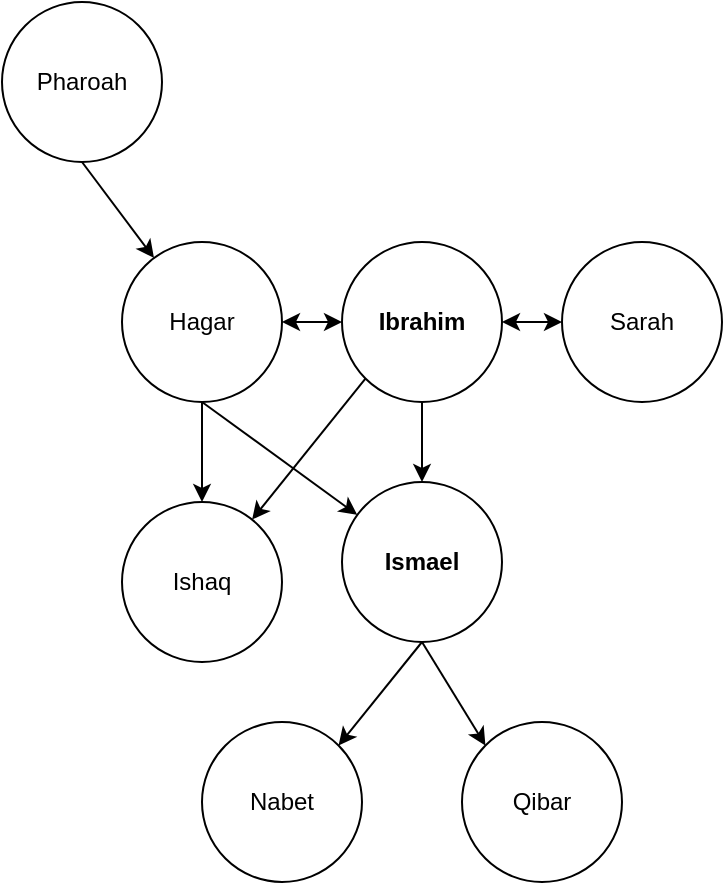 <mxfile version="26.0.10" pages="2">
  <diagram name="Page-1" id="g7xa8HRHBUEZbNemDEFH">
    <mxGraphModel dx="1034" dy="483" grid="1" gridSize="10" guides="1" tooltips="1" connect="1" arrows="1" fold="1" page="1" pageScale="1" pageWidth="1350" pageHeight="1200" math="0" shadow="0">
      <root>
        <mxCell id="0" />
        <mxCell id="1" parent="0" />
        <mxCell id="6ZErsTGYD_DknL4cG1TO-1" value="Pharoah" style="ellipse;whiteSpace=wrap;html=1;aspect=fixed;" vertex="1" parent="1">
          <mxGeometry x="120" y="120" width="80" height="80" as="geometry" />
        </mxCell>
        <mxCell id="6ZErsTGYD_DknL4cG1TO-2" value="Sarah" style="ellipse;whiteSpace=wrap;html=1;aspect=fixed;" vertex="1" parent="1">
          <mxGeometry x="400" y="240" width="80" height="80" as="geometry" />
        </mxCell>
        <mxCell id="6ZErsTGYD_DknL4cG1TO-3" value="&lt;b&gt;Ibrahim&lt;/b&gt;" style="ellipse;whiteSpace=wrap;html=1;aspect=fixed;" vertex="1" parent="1">
          <mxGeometry x="290" y="240" width="80" height="80" as="geometry" />
        </mxCell>
        <mxCell id="6ZErsTGYD_DknL4cG1TO-4" value="&lt;b&gt;Ismael&lt;/b&gt;" style="ellipse;whiteSpace=wrap;html=1;aspect=fixed;" vertex="1" parent="1">
          <mxGeometry x="290" y="360" width="80" height="80" as="geometry" />
        </mxCell>
        <mxCell id="6ZErsTGYD_DknL4cG1TO-5" value="Hagar" style="ellipse;whiteSpace=wrap;html=1;aspect=fixed;" vertex="1" parent="1">
          <mxGeometry x="180" y="240" width="80" height="80" as="geometry" />
        </mxCell>
        <mxCell id="6ZErsTGYD_DknL4cG1TO-6" value="" style="endArrow=classic;startArrow=classic;html=1;rounded=0;exitX=1;exitY=0.5;exitDx=0;exitDy=0;" edge="1" parent="1" source="6ZErsTGYD_DknL4cG1TO-3" target="6ZErsTGYD_DknL4cG1TO-2">
          <mxGeometry width="50" height="50" relative="1" as="geometry">
            <mxPoint x="500" y="280" as="sourcePoint" />
            <mxPoint x="550" y="230" as="targetPoint" />
          </mxGeometry>
        </mxCell>
        <mxCell id="6ZErsTGYD_DknL4cG1TO-7" value="" style="endArrow=classic;startArrow=classic;html=1;rounded=0;exitX=1;exitY=0.5;exitDx=0;exitDy=0;entryX=0;entryY=0.5;entryDx=0;entryDy=0;" edge="1" parent="1" source="6ZErsTGYD_DknL4cG1TO-5" target="6ZErsTGYD_DknL4cG1TO-3">
          <mxGeometry width="50" height="50" relative="1" as="geometry">
            <mxPoint x="380" y="290" as="sourcePoint" />
            <mxPoint x="410" y="290" as="targetPoint" />
          </mxGeometry>
        </mxCell>
        <mxCell id="6ZErsTGYD_DknL4cG1TO-8" value="" style="endArrow=classic;html=1;rounded=0;exitX=0.5;exitY=1;exitDx=0;exitDy=0;" edge="1" parent="1" source="6ZErsTGYD_DknL4cG1TO-1" target="6ZErsTGYD_DknL4cG1TO-5">
          <mxGeometry width="50" height="50" relative="1" as="geometry">
            <mxPoint x="60" y="350" as="sourcePoint" />
            <mxPoint x="110" y="300" as="targetPoint" />
          </mxGeometry>
        </mxCell>
        <mxCell id="6ZErsTGYD_DknL4cG1TO-9" value="" style="endArrow=classic;html=1;rounded=0;exitX=0.5;exitY=1;exitDx=0;exitDy=0;" edge="1" parent="1" source="6ZErsTGYD_DknL4cG1TO-5" target="6ZErsTGYD_DknL4cG1TO-4">
          <mxGeometry width="50" height="50" relative="1" as="geometry">
            <mxPoint x="110" y="450" as="sourcePoint" />
            <mxPoint x="160" y="400" as="targetPoint" />
          </mxGeometry>
        </mxCell>
        <mxCell id="6ZErsTGYD_DknL4cG1TO-10" value="" style="endArrow=classic;html=1;rounded=0;exitX=0.5;exitY=1;exitDx=0;exitDy=0;" edge="1" parent="1" source="6ZErsTGYD_DknL4cG1TO-3" target="6ZErsTGYD_DknL4cG1TO-4">
          <mxGeometry width="50" height="50" relative="1" as="geometry">
            <mxPoint x="230" y="330" as="sourcePoint" />
            <mxPoint x="262" y="362" as="targetPoint" />
          </mxGeometry>
        </mxCell>
        <mxCell id="6ZErsTGYD_DknL4cG1TO-11" value="Ishaq" style="ellipse;whiteSpace=wrap;html=1;aspect=fixed;" vertex="1" parent="1">
          <mxGeometry x="180" y="370" width="80" height="80" as="geometry" />
        </mxCell>
        <mxCell id="6ZErsTGYD_DknL4cG1TO-12" value="" style="endArrow=classic;html=1;rounded=0;exitX=0;exitY=1;exitDx=0;exitDy=0;" edge="1" parent="1" source="6ZErsTGYD_DknL4cG1TO-3" target="6ZErsTGYD_DknL4cG1TO-11">
          <mxGeometry width="50" height="50" relative="1" as="geometry">
            <mxPoint x="70" y="440" as="sourcePoint" />
            <mxPoint x="120" y="390" as="targetPoint" />
          </mxGeometry>
        </mxCell>
        <mxCell id="6ZErsTGYD_DknL4cG1TO-13" value="" style="endArrow=classic;html=1;rounded=0;exitX=0.5;exitY=1;exitDx=0;exitDy=0;" edge="1" parent="1" source="6ZErsTGYD_DknL4cG1TO-5" target="6ZErsTGYD_DknL4cG1TO-11">
          <mxGeometry width="50" height="50" relative="1" as="geometry">
            <mxPoint x="312" y="318" as="sourcePoint" />
            <mxPoint x="257" y="380" as="targetPoint" />
          </mxGeometry>
        </mxCell>
        <mxCell id="6ZErsTGYD_DknL4cG1TO-15" value="Nabet" style="ellipse;whiteSpace=wrap;html=1;aspect=fixed;" vertex="1" parent="1">
          <mxGeometry x="220" y="480" width="80" height="80" as="geometry" />
        </mxCell>
        <mxCell id="6ZErsTGYD_DknL4cG1TO-16" value="Qibar" style="ellipse;whiteSpace=wrap;html=1;aspect=fixed;" vertex="1" parent="1">
          <mxGeometry x="350" y="480" width="80" height="80" as="geometry" />
        </mxCell>
        <mxCell id="6ZErsTGYD_DknL4cG1TO-18" value="" style="endArrow=classic;html=1;rounded=0;exitX=0.5;exitY=1;exitDx=0;exitDy=0;entryX=1;entryY=0;entryDx=0;entryDy=0;" edge="1" parent="1" source="6ZErsTGYD_DknL4cG1TO-4" target="6ZErsTGYD_DknL4cG1TO-15">
          <mxGeometry width="50" height="50" relative="1" as="geometry">
            <mxPoint x="180" y="590" as="sourcePoint" />
            <mxPoint x="320" y="540" as="targetPoint" />
          </mxGeometry>
        </mxCell>
        <mxCell id="6ZErsTGYD_DknL4cG1TO-19" value="" style="endArrow=classic;html=1;rounded=0;exitX=0.5;exitY=1;exitDx=0;exitDy=0;entryX=0;entryY=0;entryDx=0;entryDy=0;" edge="1" parent="1" source="6ZErsTGYD_DknL4cG1TO-4" target="6ZErsTGYD_DknL4cG1TO-16">
          <mxGeometry width="50" height="50" relative="1" as="geometry">
            <mxPoint x="130" y="660" as="sourcePoint" />
            <mxPoint x="180" y="610" as="targetPoint" />
          </mxGeometry>
        </mxCell>
      </root>
    </mxGraphModel>
  </diagram>
  <diagram id="R-7_YghfyU-dLDyS3eM6" name="lineage">
    <mxGraphModel dx="1034" dy="483" grid="1" gridSize="10" guides="1" tooltips="1" connect="1" arrows="1" fold="1" page="1" pageScale="1" pageWidth="1350" pageHeight="1200" math="0" shadow="0">
      <root>
        <mxCell id="0" />
        <mxCell id="1" parent="0" />
        <mxCell id="2UTMqYKtnO9ofd_bg3qY-1" value="Muhammad" style="ellipse;whiteSpace=wrap;html=1;aspect=fixed;" vertex="1" parent="1">
          <mxGeometry x="280" y="520" width="80" height="80" as="geometry" />
        </mxCell>
        <mxCell id="2UTMqYKtnO9ofd_bg3qY-2" value="&#39;Abdullah" style="ellipse;whiteSpace=wrap;html=1;aspect=fixed;" vertex="1" parent="1">
          <mxGeometry x="520" y="400" width="80" height="80" as="geometry" />
        </mxCell>
        <mxCell id="2UTMqYKtnO9ofd_bg3qY-3" value="&#39;Abdul-Muttalib" style="ellipse;whiteSpace=wrap;html=1;aspect=fixed;" vertex="1" parent="1">
          <mxGeometry x="400" y="400" width="80" height="80" as="geometry" />
        </mxCell>
        <mxCell id="2UTMqYKtnO9ofd_bg3qY-4" value="Hashim" style="ellipse;whiteSpace=wrap;html=1;aspect=fixed;" vertex="1" parent="1">
          <mxGeometry x="280" y="400" width="80" height="80" as="geometry" />
        </mxCell>
        <mxCell id="2UTMqYKtnO9ofd_bg3qY-5" value="&#39;Abd Manaf" style="ellipse;whiteSpace=wrap;html=1;aspect=fixed;" vertex="1" parent="1">
          <mxGeometry x="160" y="400" width="80" height="80" as="geometry" />
        </mxCell>
        <mxCell id="2UTMqYKtnO9ofd_bg3qY-6" value="Qusai" style="ellipse;whiteSpace=wrap;html=1;aspect=fixed;" vertex="1" parent="1">
          <mxGeometry x="40" y="400" width="80" height="80" as="geometry" />
        </mxCell>
        <mxCell id="2UTMqYKtnO9ofd_bg3qY-7" value="Kilab&lt;span style=&quot;color: rgba(0, 0, 0, 0); font-family: monospace; font-size: 0px; text-align: start; text-wrap: nowrap;&quot;&gt;%3CmxGraphModel%3E%3Croot%3E%3CmxCell%20id%3D%220%22%2F%3E%3CmxCell%20id%3D%221%22%20parent%3D%220%22%2F%3E%3CmxCell%20id%3D%222%22%20value%3D%22Qusai%22%20style%3D%22ellipse%3BwhiteSpace%3Dwrap%3Bhtml%3D1%3Baspect%3Dfixed%3B%22%20vertex%3D%221%22%20parent%3D%221%22%3E%3CmxGeometry%20x%3D%22320%22%20y%3D%22840%22%20width%3D%2280%22%20height%3D%2280%22%20as%3D%22geometry%22%2F%3E%3C%2FmxCell%3E%3C%2Froot%3E%3C%2FmxGraphModel%3E&lt;/span&gt;" style="ellipse;whiteSpace=wrap;html=1;aspect=fixed;" vertex="1" parent="1">
          <mxGeometry x="520" y="282" width="80" height="80" as="geometry" />
        </mxCell>
        <mxCell id="2UTMqYKtnO9ofd_bg3qY-8" value="Murrah" style="ellipse;whiteSpace=wrap;html=1;aspect=fixed;" vertex="1" parent="1">
          <mxGeometry x="400" y="282" width="80" height="80" as="geometry" />
        </mxCell>
        <mxCell id="2UTMqYKtnO9ofd_bg3qY-9" value="Ka&#39;b" style="ellipse;whiteSpace=wrap;html=1;aspect=fixed;" vertex="1" parent="1">
          <mxGeometry x="280" y="282" width="80" height="80" as="geometry" />
        </mxCell>
        <mxCell id="2UTMqYKtnO9ofd_bg3qY-10" value="Ghalib" style="ellipse;whiteSpace=wrap;html=1;aspect=fixed;" vertex="1" parent="1">
          <mxGeometry x="160" y="282" width="80" height="80" as="geometry" />
        </mxCell>
        <mxCell id="2UTMqYKtnO9ofd_bg3qY-11" value="Fihr (Quraish)" style="ellipse;whiteSpace=wrap;html=1;aspect=fixed;" vertex="1" parent="1">
          <mxGeometry x="40" y="282" width="80" height="80" as="geometry" />
        </mxCell>
        <mxCell id="2UTMqYKtnO9ofd_bg3qY-12" value="Malik" style="ellipse;whiteSpace=wrap;html=1;aspect=fixed;" vertex="1" parent="1">
          <mxGeometry x="520" y="162" width="80" height="80" as="geometry" />
        </mxCell>
        <mxCell id="2UTMqYKtnO9ofd_bg3qY-13" value="An-Nadr" style="ellipse;whiteSpace=wrap;html=1;aspect=fixed;" vertex="1" parent="1">
          <mxGeometry x="400" y="162" width="80" height="80" as="geometry" />
        </mxCell>
        <mxCell id="2UTMqYKtnO9ofd_bg3qY-14" value="Kinanah" style="ellipse;whiteSpace=wrap;html=1;aspect=fixed;" vertex="1" parent="1">
          <mxGeometry x="280" y="162" width="80" height="80" as="geometry" />
        </mxCell>
        <mxCell id="2UTMqYKtnO9ofd_bg3qY-15" value="Khuzaimah" style="ellipse;whiteSpace=wrap;html=1;aspect=fixed;" vertex="1" parent="1">
          <mxGeometry x="160" y="162" width="80" height="80" as="geometry" />
        </mxCell>
        <mxCell id="2UTMqYKtnO9ofd_bg3qY-16" value="Mudrikah" style="ellipse;whiteSpace=wrap;html=1;aspect=fixed;" vertex="1" parent="1">
          <mxGeometry x="40" y="162" width="80" height="80" as="geometry" />
        </mxCell>
        <mxCell id="2UTMqYKtnO9ofd_bg3qY-17" value="Elias" style="ellipse;whiteSpace=wrap;html=1;aspect=fixed;" vertex="1" parent="1">
          <mxGeometry x="520" y="40" width="80" height="80" as="geometry" />
        </mxCell>
        <mxCell id="2UTMqYKtnO9ofd_bg3qY-18" value="Mudar" style="ellipse;whiteSpace=wrap;html=1;aspect=fixed;" vertex="1" parent="1">
          <mxGeometry x="400" y="40" width="80" height="80" as="geometry" />
        </mxCell>
        <mxCell id="2UTMqYKtnO9ofd_bg3qY-19" value="Nizar" style="ellipse;whiteSpace=wrap;html=1;aspect=fixed;" vertex="1" parent="1">
          <mxGeometry x="280" y="40" width="80" height="80" as="geometry" />
        </mxCell>
        <mxCell id="2UTMqYKtnO9ofd_bg3qY-20" value="&#39;Adnan" style="ellipse;whiteSpace=wrap;html=1;aspect=fixed;" vertex="1" parent="1">
          <mxGeometry x="40" y="40" width="80" height="80" as="geometry" />
        </mxCell>
        <mxCell id="2UTMqYKtnO9ofd_bg3qY-21" value="Ma&#39;ad" style="ellipse;whiteSpace=wrap;html=1;aspect=fixed;" vertex="1" parent="1">
          <mxGeometry x="160" y="40" width="80" height="80" as="geometry" />
        </mxCell>
        <mxCell id="2UTMqYKtnO9ofd_bg3qY-22" value="" style="endArrow=classic;html=1;rounded=0;exitX=1;exitY=0.5;exitDx=0;exitDy=0;entryX=0;entryY=0.5;entryDx=0;entryDy=0;" edge="1" parent="1" source="2UTMqYKtnO9ofd_bg3qY-20" target="2UTMqYKtnO9ofd_bg3qY-21">
          <mxGeometry width="50" height="50" relative="1" as="geometry">
            <mxPoint x="520" y="280" as="sourcePoint" />
            <mxPoint x="570" y="230" as="targetPoint" />
          </mxGeometry>
        </mxCell>
        <mxCell id="2UTMqYKtnO9ofd_bg3qY-23" value="" style="endArrow=classic;html=1;rounded=0;exitX=1;exitY=0.5;exitDx=0;exitDy=0;entryX=0;entryY=0.5;entryDx=0;entryDy=0;" edge="1" parent="1" source="2UTMqYKtnO9ofd_bg3qY-21" target="2UTMqYKtnO9ofd_bg3qY-19">
          <mxGeometry width="50" height="50" relative="1" as="geometry">
            <mxPoint x="130" y="90" as="sourcePoint" />
            <mxPoint x="170" y="90" as="targetPoint" />
          </mxGeometry>
        </mxCell>
        <mxCell id="2UTMqYKtnO9ofd_bg3qY-24" value="" style="endArrow=classic;html=1;rounded=0;exitX=1;exitY=0.5;exitDx=0;exitDy=0;entryX=0;entryY=0.5;entryDx=0;entryDy=0;" edge="1" parent="1" source="2UTMqYKtnO9ofd_bg3qY-19" target="2UTMqYKtnO9ofd_bg3qY-18">
          <mxGeometry width="50" height="50" relative="1" as="geometry">
            <mxPoint x="140" y="100" as="sourcePoint" />
            <mxPoint x="180" y="100" as="targetPoint" />
          </mxGeometry>
        </mxCell>
        <mxCell id="2UTMqYKtnO9ofd_bg3qY-25" value="" style="endArrow=classic;html=1;rounded=0;exitX=1;exitY=0.5;exitDx=0;exitDy=0;entryX=0;entryY=0.5;entryDx=0;entryDy=0;" edge="1" parent="1" source="2UTMqYKtnO9ofd_bg3qY-18" target="2UTMqYKtnO9ofd_bg3qY-17">
          <mxGeometry width="50" height="50" relative="1" as="geometry">
            <mxPoint x="150" y="110" as="sourcePoint" />
            <mxPoint x="190" y="110" as="targetPoint" />
          </mxGeometry>
        </mxCell>
        <mxCell id="2UTMqYKtnO9ofd_bg3qY-26" value="" style="edgeStyle=elbowEdgeStyle;elbow=vertical;endArrow=classic;html=1;curved=0;rounded=0;endSize=8;startSize=8;exitX=0.5;exitY=1;exitDx=0;exitDy=0;" edge="1" parent="1" source="2UTMqYKtnO9ofd_bg3qY-17" target="2UTMqYKtnO9ofd_bg3qY-16">
          <mxGeometry width="50" height="50" relative="1" as="geometry">
            <mxPoint x="520" y="280" as="sourcePoint" />
            <mxPoint x="570" y="230" as="targetPoint" />
          </mxGeometry>
        </mxCell>
        <mxCell id="2UTMqYKtnO9ofd_bg3qY-27" value="" style="edgeStyle=elbowEdgeStyle;elbow=vertical;endArrow=classic;html=1;curved=0;rounded=0;endSize=8;startSize=8;exitX=0.5;exitY=1;exitDx=0;exitDy=0;entryX=0.5;entryY=0;entryDx=0;entryDy=0;" edge="1" parent="1" source="2UTMqYKtnO9ofd_bg3qY-12" target="2UTMqYKtnO9ofd_bg3qY-11">
          <mxGeometry width="50" height="50" relative="1" as="geometry">
            <mxPoint x="570" y="130" as="sourcePoint" />
            <mxPoint x="90" y="172" as="targetPoint" />
          </mxGeometry>
        </mxCell>
        <mxCell id="2UTMqYKtnO9ofd_bg3qY-28" value="" style="edgeStyle=elbowEdgeStyle;elbow=vertical;endArrow=classic;html=1;curved=0;rounded=0;endSize=8;startSize=8;exitX=0.5;exitY=1;exitDx=0;exitDy=0;entryX=0.5;entryY=0;entryDx=0;entryDy=0;" edge="1" parent="1" source="2UTMqYKtnO9ofd_bg3qY-7" target="2UTMqYKtnO9ofd_bg3qY-6">
          <mxGeometry width="50" height="50" relative="1" as="geometry">
            <mxPoint x="580" y="140" as="sourcePoint" />
            <mxPoint x="100" y="182" as="targetPoint" />
          </mxGeometry>
        </mxCell>
        <mxCell id="2UTMqYKtnO9ofd_bg3qY-29" value="" style="endArrow=classic;html=1;rounded=0;exitX=1;exitY=0.5;exitDx=0;exitDy=0;" edge="1" parent="1" source="2UTMqYKtnO9ofd_bg3qY-16" target="2UTMqYKtnO9ofd_bg3qY-15">
          <mxGeometry width="50" height="50" relative="1" as="geometry">
            <mxPoint x="130" y="90" as="sourcePoint" />
            <mxPoint x="170" y="90" as="targetPoint" />
          </mxGeometry>
        </mxCell>
        <mxCell id="2UTMqYKtnO9ofd_bg3qY-30" value="" style="endArrow=classic;html=1;rounded=0;exitX=1;exitY=0.5;exitDx=0;exitDy=0;" edge="1" parent="1" source="2UTMqYKtnO9ofd_bg3qY-11" target="2UTMqYKtnO9ofd_bg3qY-10">
          <mxGeometry width="50" height="50" relative="1" as="geometry">
            <mxPoint x="140" y="100" as="sourcePoint" />
            <mxPoint x="180" y="100" as="targetPoint" />
          </mxGeometry>
        </mxCell>
        <mxCell id="2UTMqYKtnO9ofd_bg3qY-31" value="" style="endArrow=classic;html=1;rounded=0;exitX=1;exitY=0.5;exitDx=0;exitDy=0;" edge="1" parent="1" source="2UTMqYKtnO9ofd_bg3qY-6" target="2UTMqYKtnO9ofd_bg3qY-5">
          <mxGeometry width="50" height="50" relative="1" as="geometry">
            <mxPoint x="150" y="110" as="sourcePoint" />
            <mxPoint x="190" y="110" as="targetPoint" />
          </mxGeometry>
        </mxCell>
        <mxCell id="2UTMqYKtnO9ofd_bg3qY-32" value="" style="endArrow=classic;html=1;rounded=0;exitX=1;exitY=0.5;exitDx=0;exitDy=0;entryX=0;entryY=0.5;entryDx=0;entryDy=0;" edge="1" parent="1" source="2UTMqYKtnO9ofd_bg3qY-15" target="2UTMqYKtnO9ofd_bg3qY-14">
          <mxGeometry width="50" height="50" relative="1" as="geometry">
            <mxPoint x="160" y="120" as="sourcePoint" />
            <mxPoint x="200" y="120" as="targetPoint" />
          </mxGeometry>
        </mxCell>
        <mxCell id="2UTMqYKtnO9ofd_bg3qY-33" value="" style="endArrow=classic;html=1;rounded=0;exitX=1;exitY=0.5;exitDx=0;exitDy=0;entryX=0;entryY=0.5;entryDx=0;entryDy=0;" edge="1" parent="1" source="2UTMqYKtnO9ofd_bg3qY-10" target="2UTMqYKtnO9ofd_bg3qY-9">
          <mxGeometry width="50" height="50" relative="1" as="geometry">
            <mxPoint x="170" y="130" as="sourcePoint" />
            <mxPoint x="210" y="130" as="targetPoint" />
          </mxGeometry>
        </mxCell>
        <mxCell id="2UTMqYKtnO9ofd_bg3qY-34" value="" style="endArrow=classic;html=1;rounded=0;exitX=1;exitY=0.5;exitDx=0;exitDy=0;entryX=0;entryY=0.5;entryDx=0;entryDy=0;" edge="1" parent="1" source="2UTMqYKtnO9ofd_bg3qY-5" target="2UTMqYKtnO9ofd_bg3qY-4">
          <mxGeometry width="50" height="50" relative="1" as="geometry">
            <mxPoint x="180" y="140" as="sourcePoint" />
            <mxPoint x="220" y="140" as="targetPoint" />
          </mxGeometry>
        </mxCell>
        <mxCell id="2UTMqYKtnO9ofd_bg3qY-35" value="" style="endArrow=classic;html=1;rounded=0;exitX=1;exitY=0.5;exitDx=0;exitDy=0;" edge="1" parent="1" source="2UTMqYKtnO9ofd_bg3qY-14" target="2UTMqYKtnO9ofd_bg3qY-13">
          <mxGeometry width="50" height="50" relative="1" as="geometry">
            <mxPoint x="190" y="150" as="sourcePoint" />
            <mxPoint x="230" y="150" as="targetPoint" />
          </mxGeometry>
        </mxCell>
        <mxCell id="2UTMqYKtnO9ofd_bg3qY-36" value="" style="endArrow=classic;html=1;rounded=0;exitX=1;exitY=0.5;exitDx=0;exitDy=0;entryX=0;entryY=0.5;entryDx=0;entryDy=0;" edge="1" parent="1" source="2UTMqYKtnO9ofd_bg3qY-13" target="2UTMqYKtnO9ofd_bg3qY-12">
          <mxGeometry width="50" height="50" relative="1" as="geometry">
            <mxPoint x="200" y="160" as="sourcePoint" />
            <mxPoint x="240" y="160" as="targetPoint" />
          </mxGeometry>
        </mxCell>
        <mxCell id="2UTMqYKtnO9ofd_bg3qY-37" value="" style="endArrow=classic;html=1;rounded=0;exitX=1;exitY=0.5;exitDx=0;exitDy=0;entryX=0;entryY=0.5;entryDx=0;entryDy=0;" edge="1" parent="1" source="2UTMqYKtnO9ofd_bg3qY-9" target="2UTMqYKtnO9ofd_bg3qY-8">
          <mxGeometry width="50" height="50" relative="1" as="geometry">
            <mxPoint x="210" y="170" as="sourcePoint" />
            <mxPoint x="250" y="170" as="targetPoint" />
          </mxGeometry>
        </mxCell>
        <mxCell id="2UTMqYKtnO9ofd_bg3qY-38" value="" style="endArrow=classic;html=1;rounded=0;exitX=1;exitY=0.5;exitDx=0;exitDy=0;entryX=0;entryY=0.5;entryDx=0;entryDy=0;" edge="1" parent="1" source="2UTMqYKtnO9ofd_bg3qY-8" target="2UTMqYKtnO9ofd_bg3qY-7">
          <mxGeometry width="50" height="50" relative="1" as="geometry">
            <mxPoint x="220" y="180" as="sourcePoint" />
            <mxPoint x="260" y="180" as="targetPoint" />
          </mxGeometry>
        </mxCell>
        <mxCell id="2UTMqYKtnO9ofd_bg3qY-39" value="" style="endArrow=classic;html=1;rounded=0;exitX=1;exitY=0.5;exitDx=0;exitDy=0;" edge="1" parent="1" source="2UTMqYKtnO9ofd_bg3qY-4" target="2UTMqYKtnO9ofd_bg3qY-3">
          <mxGeometry width="50" height="50" relative="1" as="geometry">
            <mxPoint x="230" y="190" as="sourcePoint" />
            <mxPoint x="270" y="190" as="targetPoint" />
          </mxGeometry>
        </mxCell>
        <mxCell id="2UTMqYKtnO9ofd_bg3qY-40" value="" style="endArrow=classic;html=1;rounded=0;exitX=1;exitY=0.5;exitDx=0;exitDy=0;entryX=0;entryY=0.5;entryDx=0;entryDy=0;" edge="1" parent="1" source="2UTMqYKtnO9ofd_bg3qY-3" target="2UTMqYKtnO9ofd_bg3qY-2">
          <mxGeometry width="50" height="50" relative="1" as="geometry">
            <mxPoint x="370" y="450" as="sourcePoint" />
            <mxPoint x="410" y="450" as="targetPoint" />
          </mxGeometry>
        </mxCell>
        <mxCell id="2UTMqYKtnO9ofd_bg3qY-41" value="" style="edgeStyle=elbowEdgeStyle;elbow=vertical;endArrow=classic;html=1;curved=0;rounded=0;endSize=8;startSize=8;exitX=0.5;exitY=1;exitDx=0;exitDy=0;entryX=0.5;entryY=0;entryDx=0;entryDy=0;" edge="1" parent="1" source="2UTMqYKtnO9ofd_bg3qY-2" target="2UTMqYKtnO9ofd_bg3qY-1">
          <mxGeometry width="50" height="50" relative="1" as="geometry">
            <mxPoint x="570" y="372" as="sourcePoint" />
            <mxPoint x="90" y="410" as="targetPoint" />
          </mxGeometry>
        </mxCell>
      </root>
    </mxGraphModel>
  </diagram>
</mxfile>
